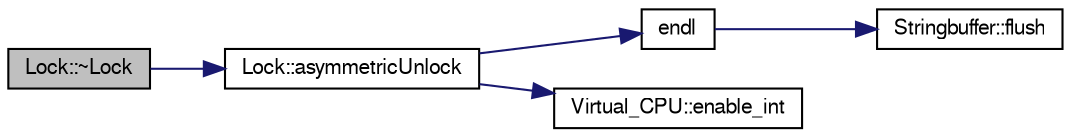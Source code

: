 digraph "Lock::~Lock"
{
  bgcolor="transparent";
  edge [fontname="FreeSans",fontsize="10",labelfontname="FreeSans",labelfontsize="10"];
  node [fontname="FreeSans",fontsize="10",shape=record];
  rankdir="LR";
  Node1 [label="Lock::~Lock",height=0.2,width=0.4,color="black", fillcolor="grey75", style="filled" fontcolor="black"];
  Node1 -> Node2 [color="midnightblue",fontsize="10",style="solid",fontname="FreeSans"];
  Node2 [label="Lock::asymmetricUnlock",height=0.2,width=0.4,color="black",URL="$classLock.html#aad19368fb0bc0983e7fa2cd540c66907",tooltip="Explicit unlocking in asymmetric contexts."];
  Node2 -> Node3 [color="midnightblue",fontsize="10",style="solid",fontname="FreeSans"];
  Node3 [label="endl",height=0.2,width=0.4,color="black",URL="$o__stream_8h.html#a28de23f7cab39bdb0f6a5dc3801b6c6d",tooltip="print buffer after adding a newline"];
  Node3 -> Node4 [color="midnightblue",fontsize="10",style="solid",fontname="FreeSans"];
  Node4 [label="Stringbuffer::flush",height=0.2,width=0.4,color="black",URL="$classStringbuffer.html#abfb79178e3d7520f99aec80f996abaac",tooltip="flush the content of the buffer to the screen"];
  Node2 -> Node5 [color="midnightblue",fontsize="10",style="solid",fontname="FreeSans"];
  Node5 [label="Virtual_CPU::enable_int",height=0.2,width=0.4,color="black",URL="$classVirtual__CPU.html#a39ba591439ef5995981373f83e52703b",tooltip="globally enable interrupts"];
}
